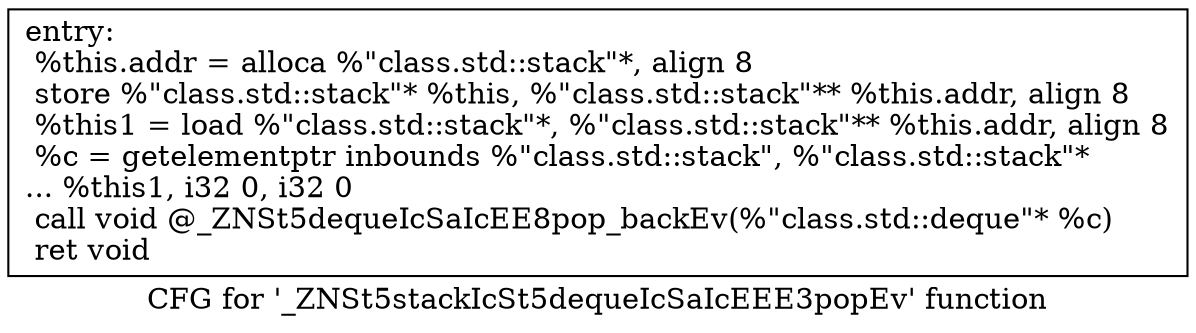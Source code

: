 digraph "CFG for '_ZNSt5stackIcSt5dequeIcSaIcEEE3popEv' function" {
	label="CFG for '_ZNSt5stackIcSt5dequeIcSaIcEEE3popEv' function";

	Node0x6b55a70 [shape=record,label="{entry:\l  %this.addr = alloca %\"class.std::stack\"*, align 8\l  store %\"class.std::stack\"* %this, %\"class.std::stack\"** %this.addr, align 8\l  %this1 = load %\"class.std::stack\"*, %\"class.std::stack\"** %this.addr, align 8\l  %c = getelementptr inbounds %\"class.std::stack\", %\"class.std::stack\"*\l... %this1, i32 0, i32 0\l  call void @_ZNSt5dequeIcSaIcEE8pop_backEv(%\"class.std::deque\"* %c)\l  ret void\l}"];
}
